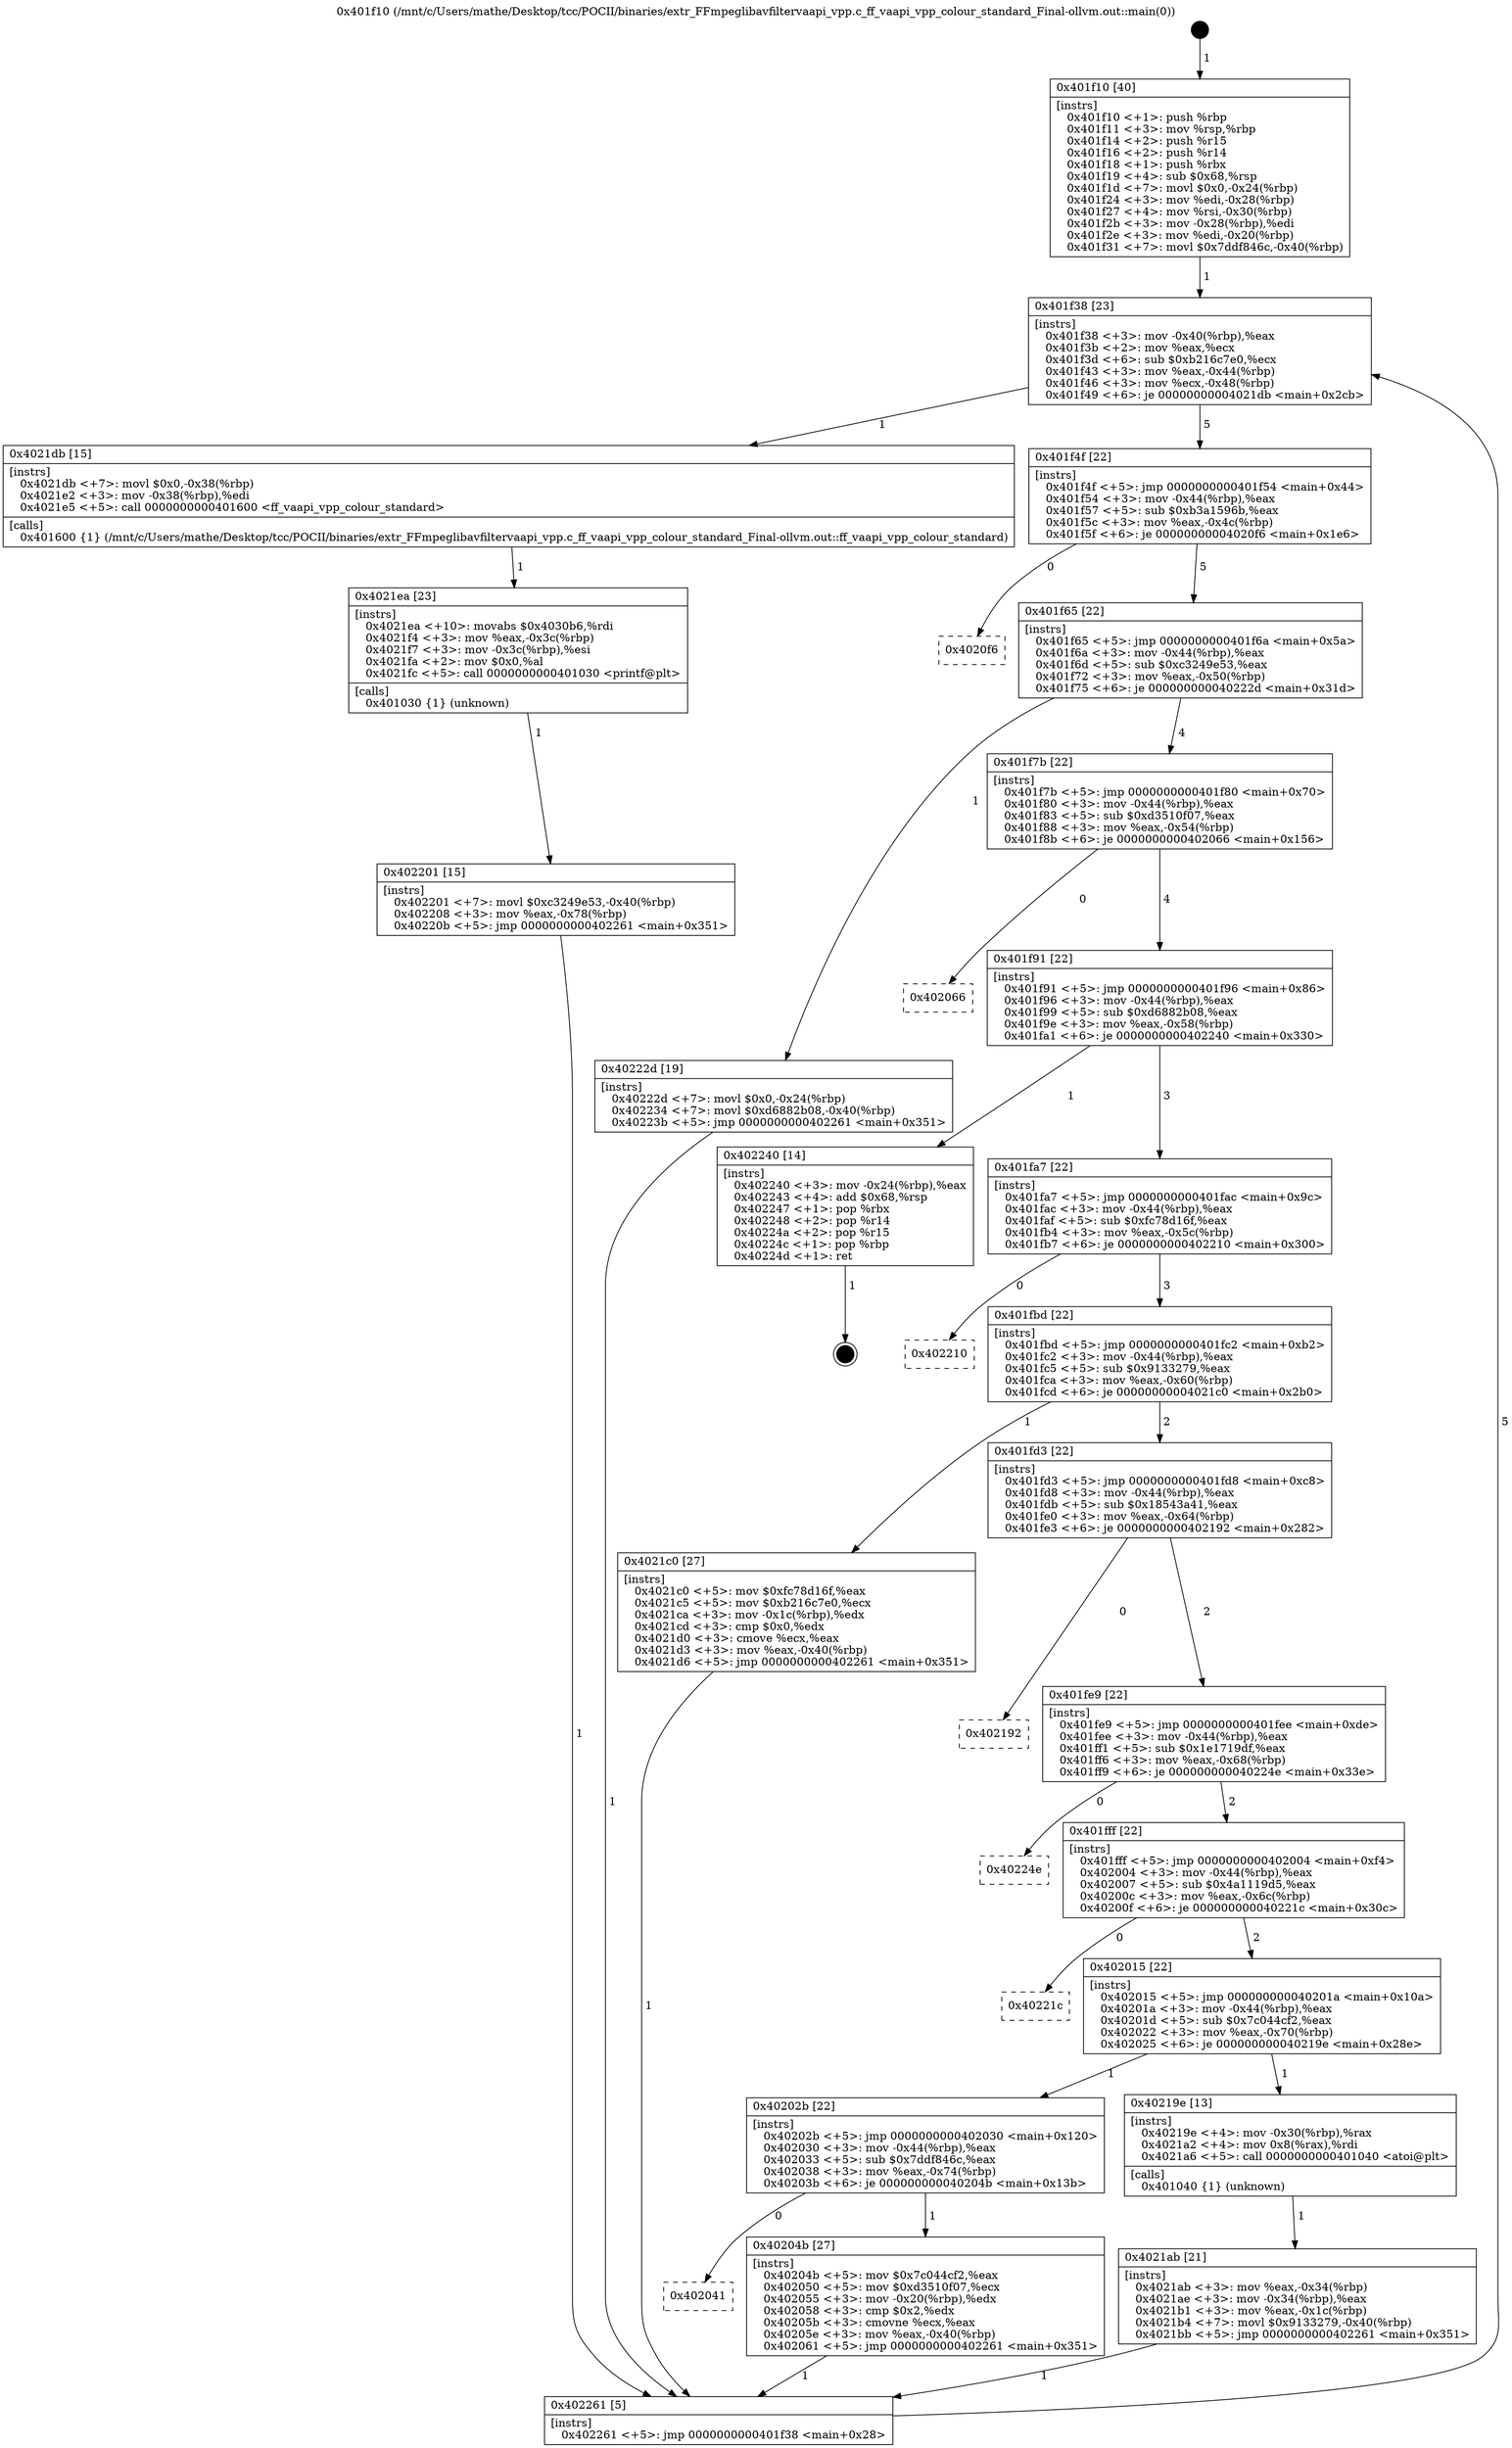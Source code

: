 digraph "0x401f10" {
  label = "0x401f10 (/mnt/c/Users/mathe/Desktop/tcc/POCII/binaries/extr_FFmpeglibavfiltervaapi_vpp.c_ff_vaapi_vpp_colour_standard_Final-ollvm.out::main(0))"
  labelloc = "t"
  node[shape=record]

  Entry [label="",width=0.3,height=0.3,shape=circle,fillcolor=black,style=filled]
  "0x401f38" [label="{
     0x401f38 [23]\l
     | [instrs]\l
     &nbsp;&nbsp;0x401f38 \<+3\>: mov -0x40(%rbp),%eax\l
     &nbsp;&nbsp;0x401f3b \<+2\>: mov %eax,%ecx\l
     &nbsp;&nbsp;0x401f3d \<+6\>: sub $0xb216c7e0,%ecx\l
     &nbsp;&nbsp;0x401f43 \<+3\>: mov %eax,-0x44(%rbp)\l
     &nbsp;&nbsp;0x401f46 \<+3\>: mov %ecx,-0x48(%rbp)\l
     &nbsp;&nbsp;0x401f49 \<+6\>: je 00000000004021db \<main+0x2cb\>\l
  }"]
  "0x4021db" [label="{
     0x4021db [15]\l
     | [instrs]\l
     &nbsp;&nbsp;0x4021db \<+7\>: movl $0x0,-0x38(%rbp)\l
     &nbsp;&nbsp;0x4021e2 \<+3\>: mov -0x38(%rbp),%edi\l
     &nbsp;&nbsp;0x4021e5 \<+5\>: call 0000000000401600 \<ff_vaapi_vpp_colour_standard\>\l
     | [calls]\l
     &nbsp;&nbsp;0x401600 \{1\} (/mnt/c/Users/mathe/Desktop/tcc/POCII/binaries/extr_FFmpeglibavfiltervaapi_vpp.c_ff_vaapi_vpp_colour_standard_Final-ollvm.out::ff_vaapi_vpp_colour_standard)\l
  }"]
  "0x401f4f" [label="{
     0x401f4f [22]\l
     | [instrs]\l
     &nbsp;&nbsp;0x401f4f \<+5\>: jmp 0000000000401f54 \<main+0x44\>\l
     &nbsp;&nbsp;0x401f54 \<+3\>: mov -0x44(%rbp),%eax\l
     &nbsp;&nbsp;0x401f57 \<+5\>: sub $0xb3a1596b,%eax\l
     &nbsp;&nbsp;0x401f5c \<+3\>: mov %eax,-0x4c(%rbp)\l
     &nbsp;&nbsp;0x401f5f \<+6\>: je 00000000004020f6 \<main+0x1e6\>\l
  }"]
  Exit [label="",width=0.3,height=0.3,shape=circle,fillcolor=black,style=filled,peripheries=2]
  "0x4020f6" [label="{
     0x4020f6\l
  }", style=dashed]
  "0x401f65" [label="{
     0x401f65 [22]\l
     | [instrs]\l
     &nbsp;&nbsp;0x401f65 \<+5\>: jmp 0000000000401f6a \<main+0x5a\>\l
     &nbsp;&nbsp;0x401f6a \<+3\>: mov -0x44(%rbp),%eax\l
     &nbsp;&nbsp;0x401f6d \<+5\>: sub $0xc3249e53,%eax\l
     &nbsp;&nbsp;0x401f72 \<+3\>: mov %eax,-0x50(%rbp)\l
     &nbsp;&nbsp;0x401f75 \<+6\>: je 000000000040222d \<main+0x31d\>\l
  }"]
  "0x402201" [label="{
     0x402201 [15]\l
     | [instrs]\l
     &nbsp;&nbsp;0x402201 \<+7\>: movl $0xc3249e53,-0x40(%rbp)\l
     &nbsp;&nbsp;0x402208 \<+3\>: mov %eax,-0x78(%rbp)\l
     &nbsp;&nbsp;0x40220b \<+5\>: jmp 0000000000402261 \<main+0x351\>\l
  }"]
  "0x40222d" [label="{
     0x40222d [19]\l
     | [instrs]\l
     &nbsp;&nbsp;0x40222d \<+7\>: movl $0x0,-0x24(%rbp)\l
     &nbsp;&nbsp;0x402234 \<+7\>: movl $0xd6882b08,-0x40(%rbp)\l
     &nbsp;&nbsp;0x40223b \<+5\>: jmp 0000000000402261 \<main+0x351\>\l
  }"]
  "0x401f7b" [label="{
     0x401f7b [22]\l
     | [instrs]\l
     &nbsp;&nbsp;0x401f7b \<+5\>: jmp 0000000000401f80 \<main+0x70\>\l
     &nbsp;&nbsp;0x401f80 \<+3\>: mov -0x44(%rbp),%eax\l
     &nbsp;&nbsp;0x401f83 \<+5\>: sub $0xd3510f07,%eax\l
     &nbsp;&nbsp;0x401f88 \<+3\>: mov %eax,-0x54(%rbp)\l
     &nbsp;&nbsp;0x401f8b \<+6\>: je 0000000000402066 \<main+0x156\>\l
  }"]
  "0x4021ea" [label="{
     0x4021ea [23]\l
     | [instrs]\l
     &nbsp;&nbsp;0x4021ea \<+10\>: movabs $0x4030b6,%rdi\l
     &nbsp;&nbsp;0x4021f4 \<+3\>: mov %eax,-0x3c(%rbp)\l
     &nbsp;&nbsp;0x4021f7 \<+3\>: mov -0x3c(%rbp),%esi\l
     &nbsp;&nbsp;0x4021fa \<+2\>: mov $0x0,%al\l
     &nbsp;&nbsp;0x4021fc \<+5\>: call 0000000000401030 \<printf@plt\>\l
     | [calls]\l
     &nbsp;&nbsp;0x401030 \{1\} (unknown)\l
  }"]
  "0x402066" [label="{
     0x402066\l
  }", style=dashed]
  "0x401f91" [label="{
     0x401f91 [22]\l
     | [instrs]\l
     &nbsp;&nbsp;0x401f91 \<+5\>: jmp 0000000000401f96 \<main+0x86\>\l
     &nbsp;&nbsp;0x401f96 \<+3\>: mov -0x44(%rbp),%eax\l
     &nbsp;&nbsp;0x401f99 \<+5\>: sub $0xd6882b08,%eax\l
     &nbsp;&nbsp;0x401f9e \<+3\>: mov %eax,-0x58(%rbp)\l
     &nbsp;&nbsp;0x401fa1 \<+6\>: je 0000000000402240 \<main+0x330\>\l
  }"]
  "0x4021ab" [label="{
     0x4021ab [21]\l
     | [instrs]\l
     &nbsp;&nbsp;0x4021ab \<+3\>: mov %eax,-0x34(%rbp)\l
     &nbsp;&nbsp;0x4021ae \<+3\>: mov -0x34(%rbp),%eax\l
     &nbsp;&nbsp;0x4021b1 \<+3\>: mov %eax,-0x1c(%rbp)\l
     &nbsp;&nbsp;0x4021b4 \<+7\>: movl $0x9133279,-0x40(%rbp)\l
     &nbsp;&nbsp;0x4021bb \<+5\>: jmp 0000000000402261 \<main+0x351\>\l
  }"]
  "0x402240" [label="{
     0x402240 [14]\l
     | [instrs]\l
     &nbsp;&nbsp;0x402240 \<+3\>: mov -0x24(%rbp),%eax\l
     &nbsp;&nbsp;0x402243 \<+4\>: add $0x68,%rsp\l
     &nbsp;&nbsp;0x402247 \<+1\>: pop %rbx\l
     &nbsp;&nbsp;0x402248 \<+2\>: pop %r14\l
     &nbsp;&nbsp;0x40224a \<+2\>: pop %r15\l
     &nbsp;&nbsp;0x40224c \<+1\>: pop %rbp\l
     &nbsp;&nbsp;0x40224d \<+1\>: ret\l
  }"]
  "0x401fa7" [label="{
     0x401fa7 [22]\l
     | [instrs]\l
     &nbsp;&nbsp;0x401fa7 \<+5\>: jmp 0000000000401fac \<main+0x9c\>\l
     &nbsp;&nbsp;0x401fac \<+3\>: mov -0x44(%rbp),%eax\l
     &nbsp;&nbsp;0x401faf \<+5\>: sub $0xfc78d16f,%eax\l
     &nbsp;&nbsp;0x401fb4 \<+3\>: mov %eax,-0x5c(%rbp)\l
     &nbsp;&nbsp;0x401fb7 \<+6\>: je 0000000000402210 \<main+0x300\>\l
  }"]
  "0x401f10" [label="{
     0x401f10 [40]\l
     | [instrs]\l
     &nbsp;&nbsp;0x401f10 \<+1\>: push %rbp\l
     &nbsp;&nbsp;0x401f11 \<+3\>: mov %rsp,%rbp\l
     &nbsp;&nbsp;0x401f14 \<+2\>: push %r15\l
     &nbsp;&nbsp;0x401f16 \<+2\>: push %r14\l
     &nbsp;&nbsp;0x401f18 \<+1\>: push %rbx\l
     &nbsp;&nbsp;0x401f19 \<+4\>: sub $0x68,%rsp\l
     &nbsp;&nbsp;0x401f1d \<+7\>: movl $0x0,-0x24(%rbp)\l
     &nbsp;&nbsp;0x401f24 \<+3\>: mov %edi,-0x28(%rbp)\l
     &nbsp;&nbsp;0x401f27 \<+4\>: mov %rsi,-0x30(%rbp)\l
     &nbsp;&nbsp;0x401f2b \<+3\>: mov -0x28(%rbp),%edi\l
     &nbsp;&nbsp;0x401f2e \<+3\>: mov %edi,-0x20(%rbp)\l
     &nbsp;&nbsp;0x401f31 \<+7\>: movl $0x7ddf846c,-0x40(%rbp)\l
  }"]
  "0x402210" [label="{
     0x402210\l
  }", style=dashed]
  "0x401fbd" [label="{
     0x401fbd [22]\l
     | [instrs]\l
     &nbsp;&nbsp;0x401fbd \<+5\>: jmp 0000000000401fc2 \<main+0xb2\>\l
     &nbsp;&nbsp;0x401fc2 \<+3\>: mov -0x44(%rbp),%eax\l
     &nbsp;&nbsp;0x401fc5 \<+5\>: sub $0x9133279,%eax\l
     &nbsp;&nbsp;0x401fca \<+3\>: mov %eax,-0x60(%rbp)\l
     &nbsp;&nbsp;0x401fcd \<+6\>: je 00000000004021c0 \<main+0x2b0\>\l
  }"]
  "0x402261" [label="{
     0x402261 [5]\l
     | [instrs]\l
     &nbsp;&nbsp;0x402261 \<+5\>: jmp 0000000000401f38 \<main+0x28\>\l
  }"]
  "0x4021c0" [label="{
     0x4021c0 [27]\l
     | [instrs]\l
     &nbsp;&nbsp;0x4021c0 \<+5\>: mov $0xfc78d16f,%eax\l
     &nbsp;&nbsp;0x4021c5 \<+5\>: mov $0xb216c7e0,%ecx\l
     &nbsp;&nbsp;0x4021ca \<+3\>: mov -0x1c(%rbp),%edx\l
     &nbsp;&nbsp;0x4021cd \<+3\>: cmp $0x0,%edx\l
     &nbsp;&nbsp;0x4021d0 \<+3\>: cmove %ecx,%eax\l
     &nbsp;&nbsp;0x4021d3 \<+3\>: mov %eax,-0x40(%rbp)\l
     &nbsp;&nbsp;0x4021d6 \<+5\>: jmp 0000000000402261 \<main+0x351\>\l
  }"]
  "0x401fd3" [label="{
     0x401fd3 [22]\l
     | [instrs]\l
     &nbsp;&nbsp;0x401fd3 \<+5\>: jmp 0000000000401fd8 \<main+0xc8\>\l
     &nbsp;&nbsp;0x401fd8 \<+3\>: mov -0x44(%rbp),%eax\l
     &nbsp;&nbsp;0x401fdb \<+5\>: sub $0x18543a41,%eax\l
     &nbsp;&nbsp;0x401fe0 \<+3\>: mov %eax,-0x64(%rbp)\l
     &nbsp;&nbsp;0x401fe3 \<+6\>: je 0000000000402192 \<main+0x282\>\l
  }"]
  "0x402041" [label="{
     0x402041\l
  }", style=dashed]
  "0x402192" [label="{
     0x402192\l
  }", style=dashed]
  "0x401fe9" [label="{
     0x401fe9 [22]\l
     | [instrs]\l
     &nbsp;&nbsp;0x401fe9 \<+5\>: jmp 0000000000401fee \<main+0xde\>\l
     &nbsp;&nbsp;0x401fee \<+3\>: mov -0x44(%rbp),%eax\l
     &nbsp;&nbsp;0x401ff1 \<+5\>: sub $0x1e1719df,%eax\l
     &nbsp;&nbsp;0x401ff6 \<+3\>: mov %eax,-0x68(%rbp)\l
     &nbsp;&nbsp;0x401ff9 \<+6\>: je 000000000040224e \<main+0x33e\>\l
  }"]
  "0x40204b" [label="{
     0x40204b [27]\l
     | [instrs]\l
     &nbsp;&nbsp;0x40204b \<+5\>: mov $0x7c044cf2,%eax\l
     &nbsp;&nbsp;0x402050 \<+5\>: mov $0xd3510f07,%ecx\l
     &nbsp;&nbsp;0x402055 \<+3\>: mov -0x20(%rbp),%edx\l
     &nbsp;&nbsp;0x402058 \<+3\>: cmp $0x2,%edx\l
     &nbsp;&nbsp;0x40205b \<+3\>: cmovne %ecx,%eax\l
     &nbsp;&nbsp;0x40205e \<+3\>: mov %eax,-0x40(%rbp)\l
     &nbsp;&nbsp;0x402061 \<+5\>: jmp 0000000000402261 \<main+0x351\>\l
  }"]
  "0x40224e" [label="{
     0x40224e\l
  }", style=dashed]
  "0x401fff" [label="{
     0x401fff [22]\l
     | [instrs]\l
     &nbsp;&nbsp;0x401fff \<+5\>: jmp 0000000000402004 \<main+0xf4\>\l
     &nbsp;&nbsp;0x402004 \<+3\>: mov -0x44(%rbp),%eax\l
     &nbsp;&nbsp;0x402007 \<+5\>: sub $0x4a1119d5,%eax\l
     &nbsp;&nbsp;0x40200c \<+3\>: mov %eax,-0x6c(%rbp)\l
     &nbsp;&nbsp;0x40200f \<+6\>: je 000000000040221c \<main+0x30c\>\l
  }"]
  "0x40202b" [label="{
     0x40202b [22]\l
     | [instrs]\l
     &nbsp;&nbsp;0x40202b \<+5\>: jmp 0000000000402030 \<main+0x120\>\l
     &nbsp;&nbsp;0x402030 \<+3\>: mov -0x44(%rbp),%eax\l
     &nbsp;&nbsp;0x402033 \<+5\>: sub $0x7ddf846c,%eax\l
     &nbsp;&nbsp;0x402038 \<+3\>: mov %eax,-0x74(%rbp)\l
     &nbsp;&nbsp;0x40203b \<+6\>: je 000000000040204b \<main+0x13b\>\l
  }"]
  "0x40221c" [label="{
     0x40221c\l
  }", style=dashed]
  "0x402015" [label="{
     0x402015 [22]\l
     | [instrs]\l
     &nbsp;&nbsp;0x402015 \<+5\>: jmp 000000000040201a \<main+0x10a\>\l
     &nbsp;&nbsp;0x40201a \<+3\>: mov -0x44(%rbp),%eax\l
     &nbsp;&nbsp;0x40201d \<+5\>: sub $0x7c044cf2,%eax\l
     &nbsp;&nbsp;0x402022 \<+3\>: mov %eax,-0x70(%rbp)\l
     &nbsp;&nbsp;0x402025 \<+6\>: je 000000000040219e \<main+0x28e\>\l
  }"]
  "0x40219e" [label="{
     0x40219e [13]\l
     | [instrs]\l
     &nbsp;&nbsp;0x40219e \<+4\>: mov -0x30(%rbp),%rax\l
     &nbsp;&nbsp;0x4021a2 \<+4\>: mov 0x8(%rax),%rdi\l
     &nbsp;&nbsp;0x4021a6 \<+5\>: call 0000000000401040 \<atoi@plt\>\l
     | [calls]\l
     &nbsp;&nbsp;0x401040 \{1\} (unknown)\l
  }"]
  Entry -> "0x401f10" [label=" 1"]
  "0x401f38" -> "0x4021db" [label=" 1"]
  "0x401f38" -> "0x401f4f" [label=" 5"]
  "0x402240" -> Exit [label=" 1"]
  "0x401f4f" -> "0x4020f6" [label=" 0"]
  "0x401f4f" -> "0x401f65" [label=" 5"]
  "0x40222d" -> "0x402261" [label=" 1"]
  "0x401f65" -> "0x40222d" [label=" 1"]
  "0x401f65" -> "0x401f7b" [label=" 4"]
  "0x402201" -> "0x402261" [label=" 1"]
  "0x401f7b" -> "0x402066" [label=" 0"]
  "0x401f7b" -> "0x401f91" [label=" 4"]
  "0x4021ea" -> "0x402201" [label=" 1"]
  "0x401f91" -> "0x402240" [label=" 1"]
  "0x401f91" -> "0x401fa7" [label=" 3"]
  "0x4021db" -> "0x4021ea" [label=" 1"]
  "0x401fa7" -> "0x402210" [label=" 0"]
  "0x401fa7" -> "0x401fbd" [label=" 3"]
  "0x4021c0" -> "0x402261" [label=" 1"]
  "0x401fbd" -> "0x4021c0" [label=" 1"]
  "0x401fbd" -> "0x401fd3" [label=" 2"]
  "0x4021ab" -> "0x402261" [label=" 1"]
  "0x401fd3" -> "0x402192" [label=" 0"]
  "0x401fd3" -> "0x401fe9" [label=" 2"]
  "0x40219e" -> "0x4021ab" [label=" 1"]
  "0x401fe9" -> "0x40224e" [label=" 0"]
  "0x401fe9" -> "0x401fff" [label=" 2"]
  "0x402261" -> "0x401f38" [label=" 5"]
  "0x401fff" -> "0x40221c" [label=" 0"]
  "0x401fff" -> "0x402015" [label=" 2"]
  "0x40204b" -> "0x402261" [label=" 1"]
  "0x402015" -> "0x40219e" [label=" 1"]
  "0x402015" -> "0x40202b" [label=" 1"]
  "0x401f10" -> "0x401f38" [label=" 1"]
  "0x40202b" -> "0x40204b" [label=" 1"]
  "0x40202b" -> "0x402041" [label=" 0"]
}
